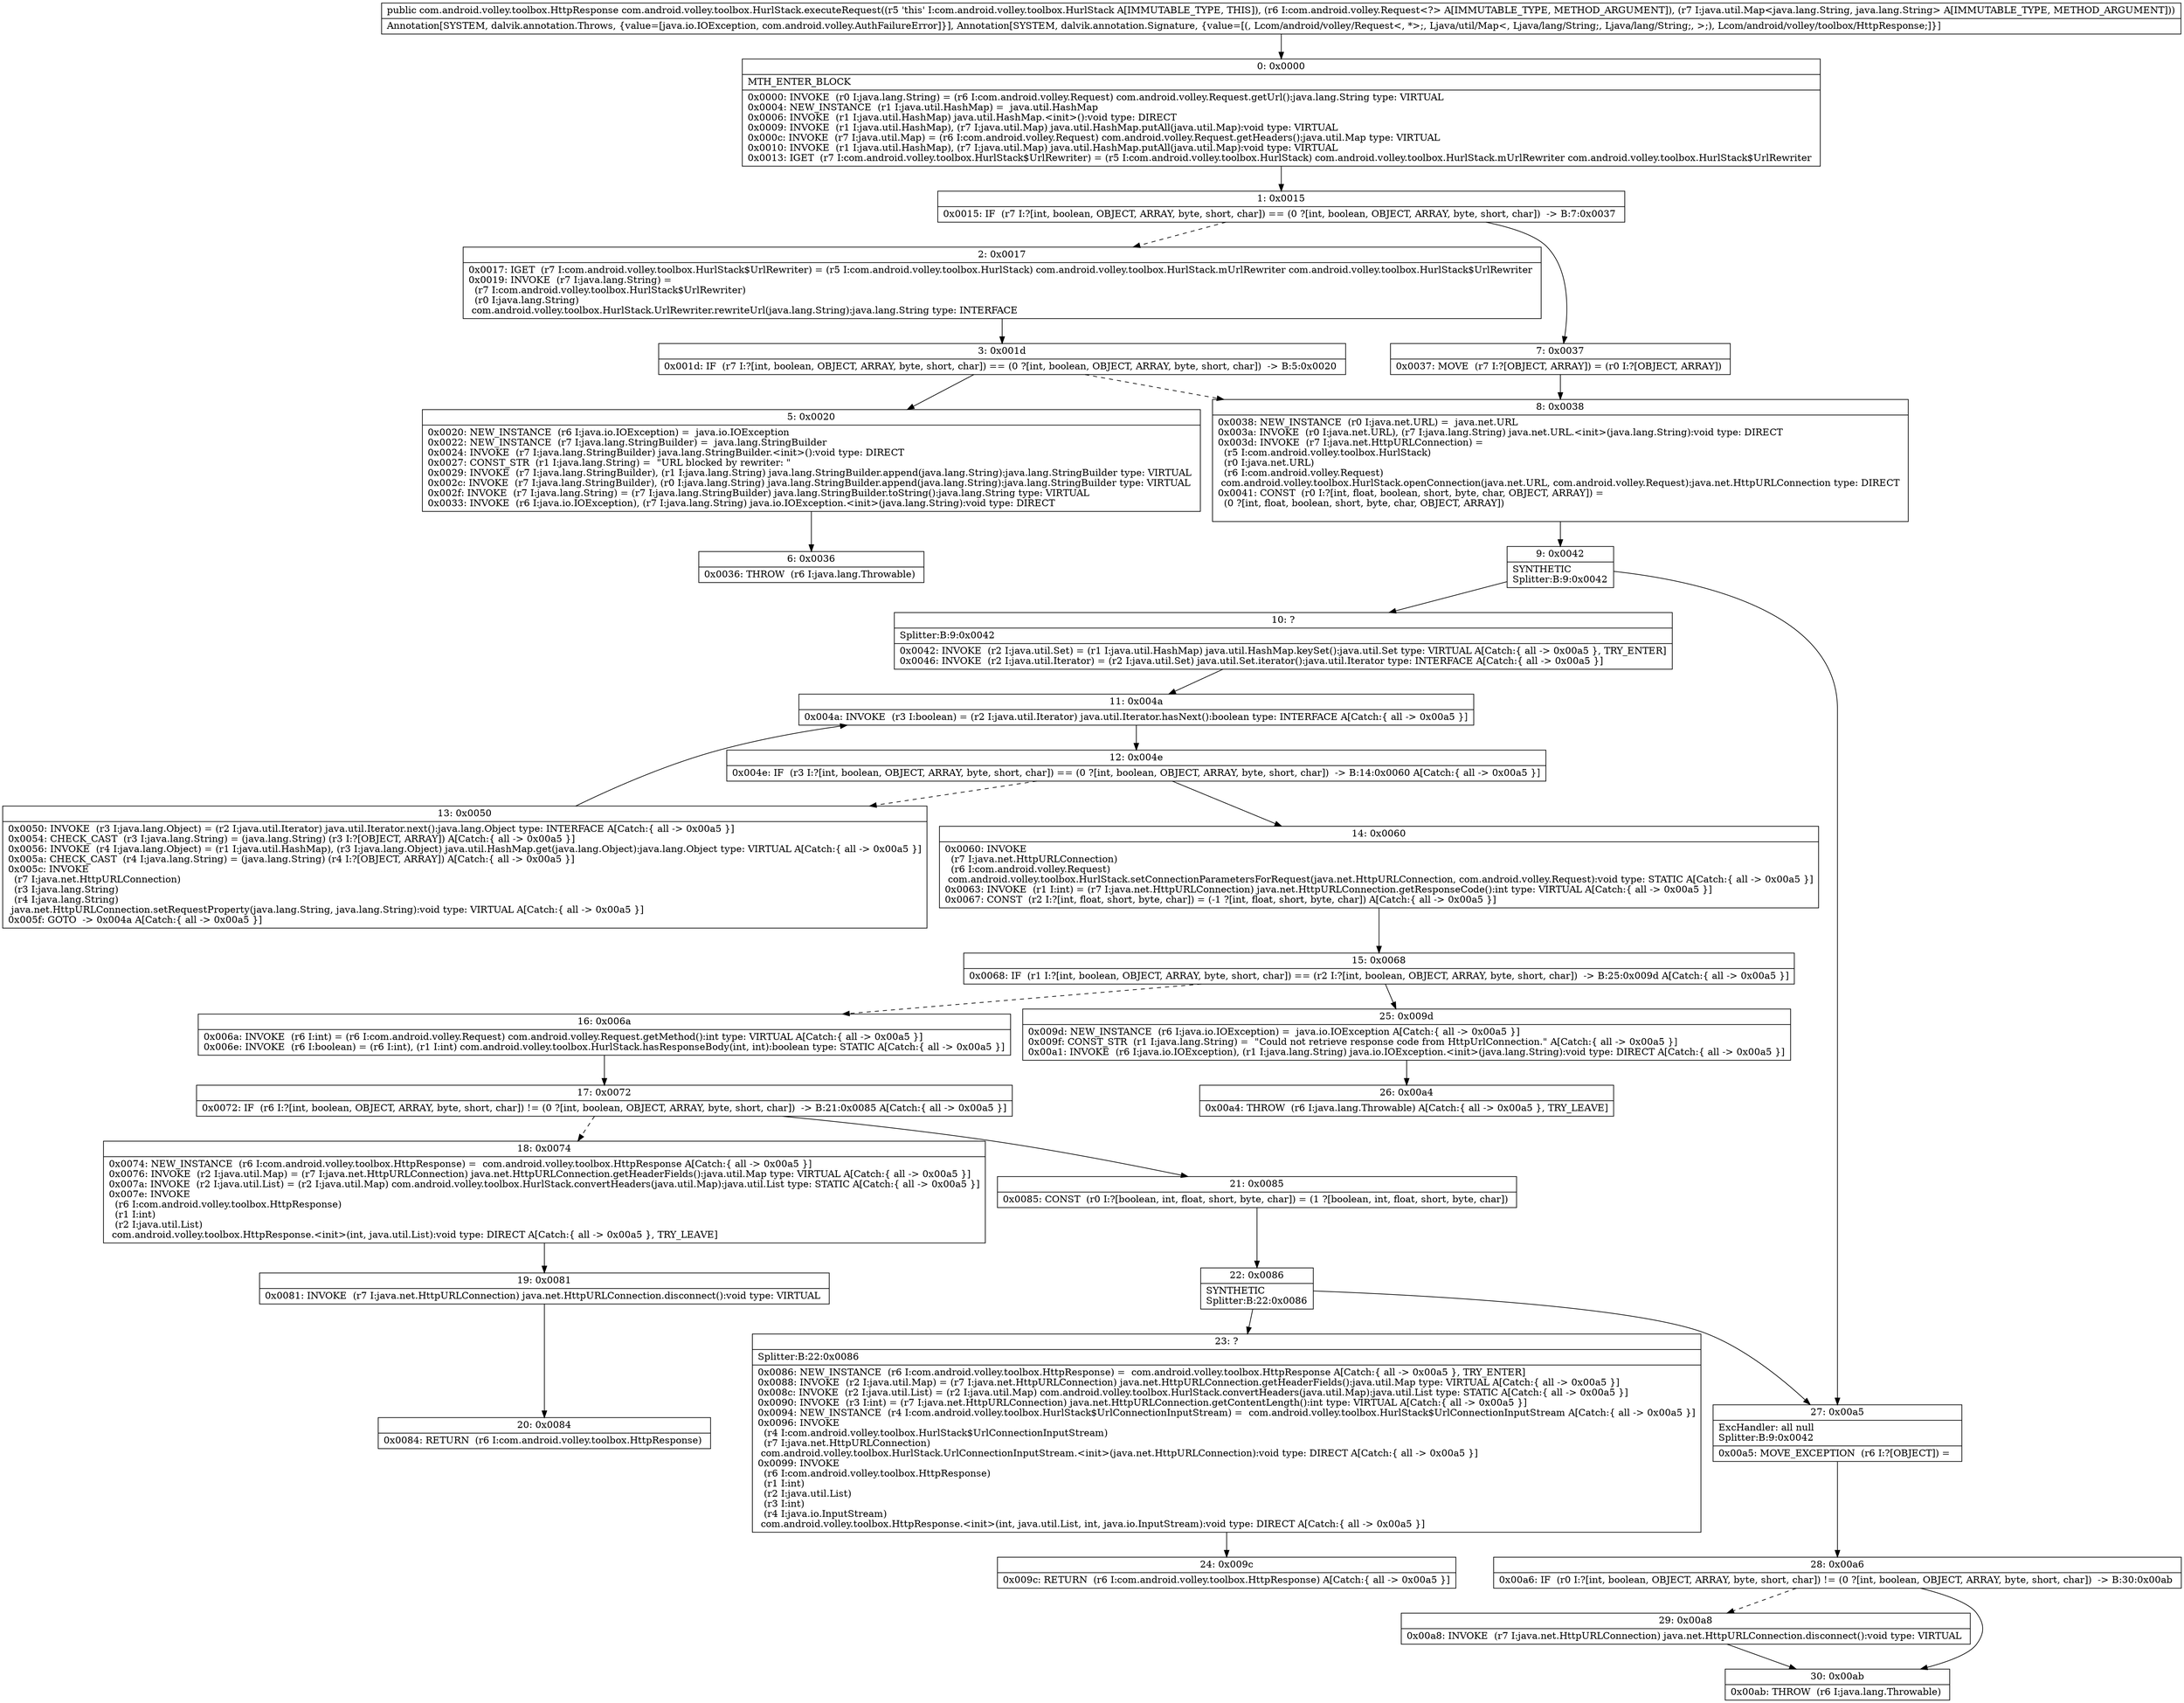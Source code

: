 digraph "CFG forcom.android.volley.toolbox.HurlStack.executeRequest(Lcom\/android\/volley\/Request;Ljava\/util\/Map;)Lcom\/android\/volley\/toolbox\/HttpResponse;" {
Node_0 [shape=record,label="{0\:\ 0x0000|MTH_ENTER_BLOCK\l|0x0000: INVOKE  (r0 I:java.lang.String) = (r6 I:com.android.volley.Request) com.android.volley.Request.getUrl():java.lang.String type: VIRTUAL \l0x0004: NEW_INSTANCE  (r1 I:java.util.HashMap) =  java.util.HashMap \l0x0006: INVOKE  (r1 I:java.util.HashMap) java.util.HashMap.\<init\>():void type: DIRECT \l0x0009: INVOKE  (r1 I:java.util.HashMap), (r7 I:java.util.Map) java.util.HashMap.putAll(java.util.Map):void type: VIRTUAL \l0x000c: INVOKE  (r7 I:java.util.Map) = (r6 I:com.android.volley.Request) com.android.volley.Request.getHeaders():java.util.Map type: VIRTUAL \l0x0010: INVOKE  (r1 I:java.util.HashMap), (r7 I:java.util.Map) java.util.HashMap.putAll(java.util.Map):void type: VIRTUAL \l0x0013: IGET  (r7 I:com.android.volley.toolbox.HurlStack$UrlRewriter) = (r5 I:com.android.volley.toolbox.HurlStack) com.android.volley.toolbox.HurlStack.mUrlRewriter com.android.volley.toolbox.HurlStack$UrlRewriter \l}"];
Node_1 [shape=record,label="{1\:\ 0x0015|0x0015: IF  (r7 I:?[int, boolean, OBJECT, ARRAY, byte, short, char]) == (0 ?[int, boolean, OBJECT, ARRAY, byte, short, char])  \-\> B:7:0x0037 \l}"];
Node_2 [shape=record,label="{2\:\ 0x0017|0x0017: IGET  (r7 I:com.android.volley.toolbox.HurlStack$UrlRewriter) = (r5 I:com.android.volley.toolbox.HurlStack) com.android.volley.toolbox.HurlStack.mUrlRewriter com.android.volley.toolbox.HurlStack$UrlRewriter \l0x0019: INVOKE  (r7 I:java.lang.String) = \l  (r7 I:com.android.volley.toolbox.HurlStack$UrlRewriter)\l  (r0 I:java.lang.String)\l com.android.volley.toolbox.HurlStack.UrlRewriter.rewriteUrl(java.lang.String):java.lang.String type: INTERFACE \l}"];
Node_3 [shape=record,label="{3\:\ 0x001d|0x001d: IF  (r7 I:?[int, boolean, OBJECT, ARRAY, byte, short, char]) == (0 ?[int, boolean, OBJECT, ARRAY, byte, short, char])  \-\> B:5:0x0020 \l}"];
Node_5 [shape=record,label="{5\:\ 0x0020|0x0020: NEW_INSTANCE  (r6 I:java.io.IOException) =  java.io.IOException \l0x0022: NEW_INSTANCE  (r7 I:java.lang.StringBuilder) =  java.lang.StringBuilder \l0x0024: INVOKE  (r7 I:java.lang.StringBuilder) java.lang.StringBuilder.\<init\>():void type: DIRECT \l0x0027: CONST_STR  (r1 I:java.lang.String) =  \"URL blocked by rewriter: \" \l0x0029: INVOKE  (r7 I:java.lang.StringBuilder), (r1 I:java.lang.String) java.lang.StringBuilder.append(java.lang.String):java.lang.StringBuilder type: VIRTUAL \l0x002c: INVOKE  (r7 I:java.lang.StringBuilder), (r0 I:java.lang.String) java.lang.StringBuilder.append(java.lang.String):java.lang.StringBuilder type: VIRTUAL \l0x002f: INVOKE  (r7 I:java.lang.String) = (r7 I:java.lang.StringBuilder) java.lang.StringBuilder.toString():java.lang.String type: VIRTUAL \l0x0033: INVOKE  (r6 I:java.io.IOException), (r7 I:java.lang.String) java.io.IOException.\<init\>(java.lang.String):void type: DIRECT \l}"];
Node_6 [shape=record,label="{6\:\ 0x0036|0x0036: THROW  (r6 I:java.lang.Throwable) \l}"];
Node_7 [shape=record,label="{7\:\ 0x0037|0x0037: MOVE  (r7 I:?[OBJECT, ARRAY]) = (r0 I:?[OBJECT, ARRAY]) \l}"];
Node_8 [shape=record,label="{8\:\ 0x0038|0x0038: NEW_INSTANCE  (r0 I:java.net.URL) =  java.net.URL \l0x003a: INVOKE  (r0 I:java.net.URL), (r7 I:java.lang.String) java.net.URL.\<init\>(java.lang.String):void type: DIRECT \l0x003d: INVOKE  (r7 I:java.net.HttpURLConnection) = \l  (r5 I:com.android.volley.toolbox.HurlStack)\l  (r0 I:java.net.URL)\l  (r6 I:com.android.volley.Request)\l com.android.volley.toolbox.HurlStack.openConnection(java.net.URL, com.android.volley.Request):java.net.HttpURLConnection type: DIRECT \l0x0041: CONST  (r0 I:?[int, float, boolean, short, byte, char, OBJECT, ARRAY]) = \l  (0 ?[int, float, boolean, short, byte, char, OBJECT, ARRAY])\l \l}"];
Node_9 [shape=record,label="{9\:\ 0x0042|SYNTHETIC\lSplitter:B:9:0x0042\l}"];
Node_10 [shape=record,label="{10\:\ ?|Splitter:B:9:0x0042\l|0x0042: INVOKE  (r2 I:java.util.Set) = (r1 I:java.util.HashMap) java.util.HashMap.keySet():java.util.Set type: VIRTUAL A[Catch:\{ all \-\> 0x00a5 \}, TRY_ENTER]\l0x0046: INVOKE  (r2 I:java.util.Iterator) = (r2 I:java.util.Set) java.util.Set.iterator():java.util.Iterator type: INTERFACE A[Catch:\{ all \-\> 0x00a5 \}]\l}"];
Node_11 [shape=record,label="{11\:\ 0x004a|0x004a: INVOKE  (r3 I:boolean) = (r2 I:java.util.Iterator) java.util.Iterator.hasNext():boolean type: INTERFACE A[Catch:\{ all \-\> 0x00a5 \}]\l}"];
Node_12 [shape=record,label="{12\:\ 0x004e|0x004e: IF  (r3 I:?[int, boolean, OBJECT, ARRAY, byte, short, char]) == (0 ?[int, boolean, OBJECT, ARRAY, byte, short, char])  \-\> B:14:0x0060 A[Catch:\{ all \-\> 0x00a5 \}]\l}"];
Node_13 [shape=record,label="{13\:\ 0x0050|0x0050: INVOKE  (r3 I:java.lang.Object) = (r2 I:java.util.Iterator) java.util.Iterator.next():java.lang.Object type: INTERFACE A[Catch:\{ all \-\> 0x00a5 \}]\l0x0054: CHECK_CAST  (r3 I:java.lang.String) = (java.lang.String) (r3 I:?[OBJECT, ARRAY]) A[Catch:\{ all \-\> 0x00a5 \}]\l0x0056: INVOKE  (r4 I:java.lang.Object) = (r1 I:java.util.HashMap), (r3 I:java.lang.Object) java.util.HashMap.get(java.lang.Object):java.lang.Object type: VIRTUAL A[Catch:\{ all \-\> 0x00a5 \}]\l0x005a: CHECK_CAST  (r4 I:java.lang.String) = (java.lang.String) (r4 I:?[OBJECT, ARRAY]) A[Catch:\{ all \-\> 0x00a5 \}]\l0x005c: INVOKE  \l  (r7 I:java.net.HttpURLConnection)\l  (r3 I:java.lang.String)\l  (r4 I:java.lang.String)\l java.net.HttpURLConnection.setRequestProperty(java.lang.String, java.lang.String):void type: VIRTUAL A[Catch:\{ all \-\> 0x00a5 \}]\l0x005f: GOTO  \-\> 0x004a A[Catch:\{ all \-\> 0x00a5 \}]\l}"];
Node_14 [shape=record,label="{14\:\ 0x0060|0x0060: INVOKE  \l  (r7 I:java.net.HttpURLConnection)\l  (r6 I:com.android.volley.Request)\l com.android.volley.toolbox.HurlStack.setConnectionParametersForRequest(java.net.HttpURLConnection, com.android.volley.Request):void type: STATIC A[Catch:\{ all \-\> 0x00a5 \}]\l0x0063: INVOKE  (r1 I:int) = (r7 I:java.net.HttpURLConnection) java.net.HttpURLConnection.getResponseCode():int type: VIRTUAL A[Catch:\{ all \-\> 0x00a5 \}]\l0x0067: CONST  (r2 I:?[int, float, short, byte, char]) = (\-1 ?[int, float, short, byte, char]) A[Catch:\{ all \-\> 0x00a5 \}]\l}"];
Node_15 [shape=record,label="{15\:\ 0x0068|0x0068: IF  (r1 I:?[int, boolean, OBJECT, ARRAY, byte, short, char]) == (r2 I:?[int, boolean, OBJECT, ARRAY, byte, short, char])  \-\> B:25:0x009d A[Catch:\{ all \-\> 0x00a5 \}]\l}"];
Node_16 [shape=record,label="{16\:\ 0x006a|0x006a: INVOKE  (r6 I:int) = (r6 I:com.android.volley.Request) com.android.volley.Request.getMethod():int type: VIRTUAL A[Catch:\{ all \-\> 0x00a5 \}]\l0x006e: INVOKE  (r6 I:boolean) = (r6 I:int), (r1 I:int) com.android.volley.toolbox.HurlStack.hasResponseBody(int, int):boolean type: STATIC A[Catch:\{ all \-\> 0x00a5 \}]\l}"];
Node_17 [shape=record,label="{17\:\ 0x0072|0x0072: IF  (r6 I:?[int, boolean, OBJECT, ARRAY, byte, short, char]) != (0 ?[int, boolean, OBJECT, ARRAY, byte, short, char])  \-\> B:21:0x0085 A[Catch:\{ all \-\> 0x00a5 \}]\l}"];
Node_18 [shape=record,label="{18\:\ 0x0074|0x0074: NEW_INSTANCE  (r6 I:com.android.volley.toolbox.HttpResponse) =  com.android.volley.toolbox.HttpResponse A[Catch:\{ all \-\> 0x00a5 \}]\l0x0076: INVOKE  (r2 I:java.util.Map) = (r7 I:java.net.HttpURLConnection) java.net.HttpURLConnection.getHeaderFields():java.util.Map type: VIRTUAL A[Catch:\{ all \-\> 0x00a5 \}]\l0x007a: INVOKE  (r2 I:java.util.List) = (r2 I:java.util.Map) com.android.volley.toolbox.HurlStack.convertHeaders(java.util.Map):java.util.List type: STATIC A[Catch:\{ all \-\> 0x00a5 \}]\l0x007e: INVOKE  \l  (r6 I:com.android.volley.toolbox.HttpResponse)\l  (r1 I:int)\l  (r2 I:java.util.List)\l com.android.volley.toolbox.HttpResponse.\<init\>(int, java.util.List):void type: DIRECT A[Catch:\{ all \-\> 0x00a5 \}, TRY_LEAVE]\l}"];
Node_19 [shape=record,label="{19\:\ 0x0081|0x0081: INVOKE  (r7 I:java.net.HttpURLConnection) java.net.HttpURLConnection.disconnect():void type: VIRTUAL \l}"];
Node_20 [shape=record,label="{20\:\ 0x0084|0x0084: RETURN  (r6 I:com.android.volley.toolbox.HttpResponse) \l}"];
Node_21 [shape=record,label="{21\:\ 0x0085|0x0085: CONST  (r0 I:?[boolean, int, float, short, byte, char]) = (1 ?[boolean, int, float, short, byte, char]) \l}"];
Node_22 [shape=record,label="{22\:\ 0x0086|SYNTHETIC\lSplitter:B:22:0x0086\l}"];
Node_23 [shape=record,label="{23\:\ ?|Splitter:B:22:0x0086\l|0x0086: NEW_INSTANCE  (r6 I:com.android.volley.toolbox.HttpResponse) =  com.android.volley.toolbox.HttpResponse A[Catch:\{ all \-\> 0x00a5 \}, TRY_ENTER]\l0x0088: INVOKE  (r2 I:java.util.Map) = (r7 I:java.net.HttpURLConnection) java.net.HttpURLConnection.getHeaderFields():java.util.Map type: VIRTUAL A[Catch:\{ all \-\> 0x00a5 \}]\l0x008c: INVOKE  (r2 I:java.util.List) = (r2 I:java.util.Map) com.android.volley.toolbox.HurlStack.convertHeaders(java.util.Map):java.util.List type: STATIC A[Catch:\{ all \-\> 0x00a5 \}]\l0x0090: INVOKE  (r3 I:int) = (r7 I:java.net.HttpURLConnection) java.net.HttpURLConnection.getContentLength():int type: VIRTUAL A[Catch:\{ all \-\> 0x00a5 \}]\l0x0094: NEW_INSTANCE  (r4 I:com.android.volley.toolbox.HurlStack$UrlConnectionInputStream) =  com.android.volley.toolbox.HurlStack$UrlConnectionInputStream A[Catch:\{ all \-\> 0x00a5 \}]\l0x0096: INVOKE  \l  (r4 I:com.android.volley.toolbox.HurlStack$UrlConnectionInputStream)\l  (r7 I:java.net.HttpURLConnection)\l com.android.volley.toolbox.HurlStack.UrlConnectionInputStream.\<init\>(java.net.HttpURLConnection):void type: DIRECT A[Catch:\{ all \-\> 0x00a5 \}]\l0x0099: INVOKE  \l  (r6 I:com.android.volley.toolbox.HttpResponse)\l  (r1 I:int)\l  (r2 I:java.util.List)\l  (r3 I:int)\l  (r4 I:java.io.InputStream)\l com.android.volley.toolbox.HttpResponse.\<init\>(int, java.util.List, int, java.io.InputStream):void type: DIRECT A[Catch:\{ all \-\> 0x00a5 \}]\l}"];
Node_24 [shape=record,label="{24\:\ 0x009c|0x009c: RETURN  (r6 I:com.android.volley.toolbox.HttpResponse) A[Catch:\{ all \-\> 0x00a5 \}]\l}"];
Node_25 [shape=record,label="{25\:\ 0x009d|0x009d: NEW_INSTANCE  (r6 I:java.io.IOException) =  java.io.IOException A[Catch:\{ all \-\> 0x00a5 \}]\l0x009f: CONST_STR  (r1 I:java.lang.String) =  \"Could not retrieve response code from HttpUrlConnection.\" A[Catch:\{ all \-\> 0x00a5 \}]\l0x00a1: INVOKE  (r6 I:java.io.IOException), (r1 I:java.lang.String) java.io.IOException.\<init\>(java.lang.String):void type: DIRECT A[Catch:\{ all \-\> 0x00a5 \}]\l}"];
Node_26 [shape=record,label="{26\:\ 0x00a4|0x00a4: THROW  (r6 I:java.lang.Throwable) A[Catch:\{ all \-\> 0x00a5 \}, TRY_LEAVE]\l}"];
Node_27 [shape=record,label="{27\:\ 0x00a5|ExcHandler: all null\lSplitter:B:9:0x0042\l|0x00a5: MOVE_EXCEPTION  (r6 I:?[OBJECT]) =  \l}"];
Node_28 [shape=record,label="{28\:\ 0x00a6|0x00a6: IF  (r0 I:?[int, boolean, OBJECT, ARRAY, byte, short, char]) != (0 ?[int, boolean, OBJECT, ARRAY, byte, short, char])  \-\> B:30:0x00ab \l}"];
Node_29 [shape=record,label="{29\:\ 0x00a8|0x00a8: INVOKE  (r7 I:java.net.HttpURLConnection) java.net.HttpURLConnection.disconnect():void type: VIRTUAL \l}"];
Node_30 [shape=record,label="{30\:\ 0x00ab|0x00ab: THROW  (r6 I:java.lang.Throwable) \l}"];
MethodNode[shape=record,label="{public com.android.volley.toolbox.HttpResponse com.android.volley.toolbox.HurlStack.executeRequest((r5 'this' I:com.android.volley.toolbox.HurlStack A[IMMUTABLE_TYPE, THIS]), (r6 I:com.android.volley.Request\<?\> A[IMMUTABLE_TYPE, METHOD_ARGUMENT]), (r7 I:java.util.Map\<java.lang.String, java.lang.String\> A[IMMUTABLE_TYPE, METHOD_ARGUMENT]))  | Annotation[SYSTEM, dalvik.annotation.Throws, \{value=[java.io.IOException, com.android.volley.AuthFailureError]\}], Annotation[SYSTEM, dalvik.annotation.Signature, \{value=[(, Lcom\/android\/volley\/Request\<, *\>;, Ljava\/util\/Map\<, Ljava\/lang\/String;, Ljava\/lang\/String;, \>;), Lcom\/android\/volley\/toolbox\/HttpResponse;]\}]\l}"];
MethodNode -> Node_0;
Node_0 -> Node_1;
Node_1 -> Node_2[style=dashed];
Node_1 -> Node_7;
Node_2 -> Node_3;
Node_3 -> Node_5;
Node_3 -> Node_8[style=dashed];
Node_5 -> Node_6;
Node_7 -> Node_8;
Node_8 -> Node_9;
Node_9 -> Node_10;
Node_9 -> Node_27;
Node_10 -> Node_11;
Node_11 -> Node_12;
Node_12 -> Node_13[style=dashed];
Node_12 -> Node_14;
Node_13 -> Node_11;
Node_14 -> Node_15;
Node_15 -> Node_16[style=dashed];
Node_15 -> Node_25;
Node_16 -> Node_17;
Node_17 -> Node_18[style=dashed];
Node_17 -> Node_21;
Node_18 -> Node_19;
Node_19 -> Node_20;
Node_21 -> Node_22;
Node_22 -> Node_23;
Node_22 -> Node_27;
Node_23 -> Node_24;
Node_25 -> Node_26;
Node_27 -> Node_28;
Node_28 -> Node_29[style=dashed];
Node_28 -> Node_30;
Node_29 -> Node_30;
}

